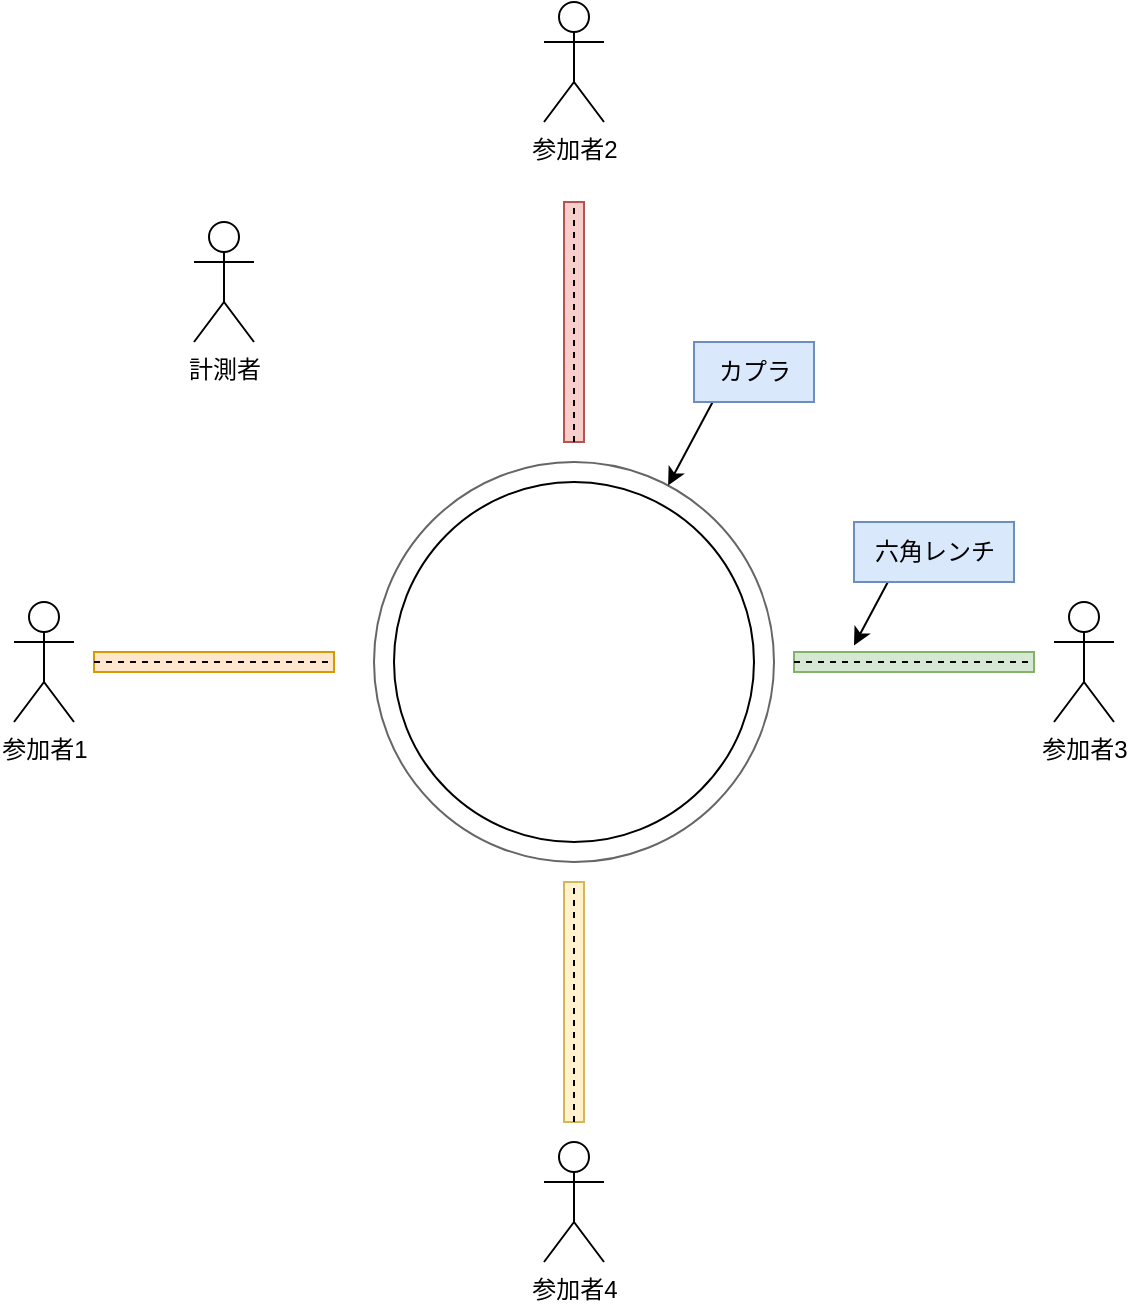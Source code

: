 <mxfile>
    <diagram id="PJN9jGlsXgt-yV9gREMN" name="ページ1">
        <mxGraphModel dx="567" dy="549" grid="1" gridSize="10" guides="1" tooltips="1" connect="1" arrows="1" fold="1" page="1" pageScale="1" pageWidth="1169" pageHeight="827" math="0" shadow="0">
            <root>
                <mxCell id="0"/>
                <mxCell id="1" parent="0"/>
                <mxCell id="3" value="" style="ellipse;whiteSpace=wrap;html=1;aspect=fixed;fillColor=none;fontColor=#333333;strokeColor=#666666;" vertex="1" parent="1">
                    <mxGeometry x="480" y="320" width="200" height="200" as="geometry"/>
                </mxCell>
                <mxCell id="2" value="" style="ellipse;whiteSpace=wrap;html=1;aspect=fixed;fillColor=none;" vertex="1" parent="1">
                    <mxGeometry x="490" y="330" width="180" height="180" as="geometry"/>
                </mxCell>
                <mxCell id="4" value="" style="endArrow=classic;html=1;" edge="1" parent="1" target="3">
                    <mxGeometry width="50" height="50" relative="1" as="geometry">
                        <mxPoint x="660" y="270" as="sourcePoint"/>
                        <mxPoint x="620" y="370" as="targetPoint"/>
                    </mxGeometry>
                </mxCell>
                <mxCell id="5" value="カプラ" style="text;html=1;align=center;verticalAlign=middle;resizable=0;points=[];autosize=1;strokeColor=#6c8ebf;fillColor=#dae8fc;perimeterSpacing=0;" vertex="1" parent="1">
                    <mxGeometry x="640" y="260" width="60" height="30" as="geometry"/>
                </mxCell>
                <mxCell id="6" value="" style="rounded=0;whiteSpace=wrap;html=1;fillColor=#ffe6cc;strokeColor=#d79b00;" vertex="1" parent="1">
                    <mxGeometry x="340" y="415" width="120" height="10" as="geometry"/>
                </mxCell>
                <mxCell id="7" value="" style="rounded=0;whiteSpace=wrap;html=1;fillColor=#d5e8d4;strokeColor=#82b366;" vertex="1" parent="1">
                    <mxGeometry x="690" y="415" width="120" height="10" as="geometry"/>
                </mxCell>
                <mxCell id="8" value="" style="rounded=0;whiteSpace=wrap;html=1;fillColor=#fff2cc;direction=south;strokeColor=#d6b656;" vertex="1" parent="1">
                    <mxGeometry x="575" y="530" width="10" height="120" as="geometry"/>
                </mxCell>
                <mxCell id="9" value="" style="rounded=0;whiteSpace=wrap;html=1;fillColor=#f8cecc;direction=south;strokeColor=#b85450;" vertex="1" parent="1">
                    <mxGeometry x="575" y="190" width="10" height="120" as="geometry"/>
                </mxCell>
                <mxCell id="10" value="" style="endArrow=classic;html=1;" edge="1" parent="1">
                    <mxGeometry width="50" height="50" relative="1" as="geometry">
                        <mxPoint x="752.94" y="350" as="sourcePoint"/>
                        <mxPoint x="719.999" y="411.765" as="targetPoint"/>
                    </mxGeometry>
                </mxCell>
                <mxCell id="11" value="六角レンチ" style="text;html=1;align=center;verticalAlign=middle;resizable=0;points=[];autosize=1;strokeColor=#6c8ebf;fillColor=#dae8fc;" vertex="1" parent="1">
                    <mxGeometry x="720" y="350" width="80" height="30" as="geometry"/>
                </mxCell>
                <mxCell id="12" value="参加者3" style="shape=umlActor;verticalLabelPosition=bottom;verticalAlign=top;html=1;outlineConnect=0;fillColor=none;" vertex="1" parent="1">
                    <mxGeometry x="820" y="390" width="30" height="60" as="geometry"/>
                </mxCell>
                <mxCell id="13" value="参加者2" style="shape=umlActor;verticalLabelPosition=bottom;verticalAlign=top;html=1;outlineConnect=0;fillColor=none;" vertex="1" parent="1">
                    <mxGeometry x="565" y="90" width="30" height="60" as="geometry"/>
                </mxCell>
                <mxCell id="14" value="参加者1" style="shape=umlActor;verticalLabelPosition=bottom;verticalAlign=top;html=1;outlineConnect=0;fillColor=none;" vertex="1" parent="1">
                    <mxGeometry x="300" y="390" width="30" height="60" as="geometry"/>
                </mxCell>
                <mxCell id="16" value="参加者4" style="shape=umlActor;verticalLabelPosition=bottom;verticalAlign=top;html=1;outlineConnect=0;fillColor=none;" vertex="1" parent="1">
                    <mxGeometry x="565" y="660" width="30" height="60" as="geometry"/>
                </mxCell>
                <mxCell id="17" value="" style="endArrow=none;dashed=1;html=1;entryX=0;entryY=0.5;entryDx=0;entryDy=0;" edge="1" parent="1" target="9">
                    <mxGeometry width="50" height="50" relative="1" as="geometry">
                        <mxPoint x="580" y="310" as="sourcePoint"/>
                        <mxPoint x="620" y="240" as="targetPoint"/>
                    </mxGeometry>
                </mxCell>
                <mxCell id="18" value="" style="endArrow=none;dashed=1;html=1;exitX=0;exitY=0.5;exitDx=0;exitDy=0;entryX=1;entryY=0.5;entryDx=0;entryDy=0;" edge="1" parent="1" source="6" target="6">
                    <mxGeometry width="50" height="50" relative="1" as="geometry">
                        <mxPoint x="380" y="480" as="sourcePoint"/>
                        <mxPoint x="430" y="430" as="targetPoint"/>
                    </mxGeometry>
                </mxCell>
                <mxCell id="20" value="" style="endArrow=none;dashed=1;html=1;exitX=0;exitY=0.5;exitDx=0;exitDy=0;entryX=1;entryY=0.5;entryDx=0;entryDy=0;" edge="1" parent="1" source="7" target="7">
                    <mxGeometry width="50" height="50" relative="1" as="geometry">
                        <mxPoint x="740" y="450" as="sourcePoint"/>
                        <mxPoint x="790" y="400" as="targetPoint"/>
                    </mxGeometry>
                </mxCell>
                <mxCell id="21" value="" style="endArrow=none;dashed=1;html=1;entryX=0;entryY=0.5;entryDx=0;entryDy=0;exitX=1;exitY=0.5;exitDx=0;exitDy=0;" edge="1" parent="1" source="8" target="8">
                    <mxGeometry width="50" height="50" relative="1" as="geometry">
                        <mxPoint x="560" y="630" as="sourcePoint"/>
                        <mxPoint x="610" y="580" as="targetPoint"/>
                        <Array as="points">
                            <mxPoint x="580" y="590"/>
                        </Array>
                    </mxGeometry>
                </mxCell>
                <mxCell id="22" value="計測者" style="shape=umlActor;verticalLabelPosition=bottom;verticalAlign=top;html=1;outlineConnect=0;fillColor=none;" vertex="1" parent="1">
                    <mxGeometry x="390" y="200" width="30" height="60" as="geometry"/>
                </mxCell>
            </root>
        </mxGraphModel>
    </diagram>
</mxfile>